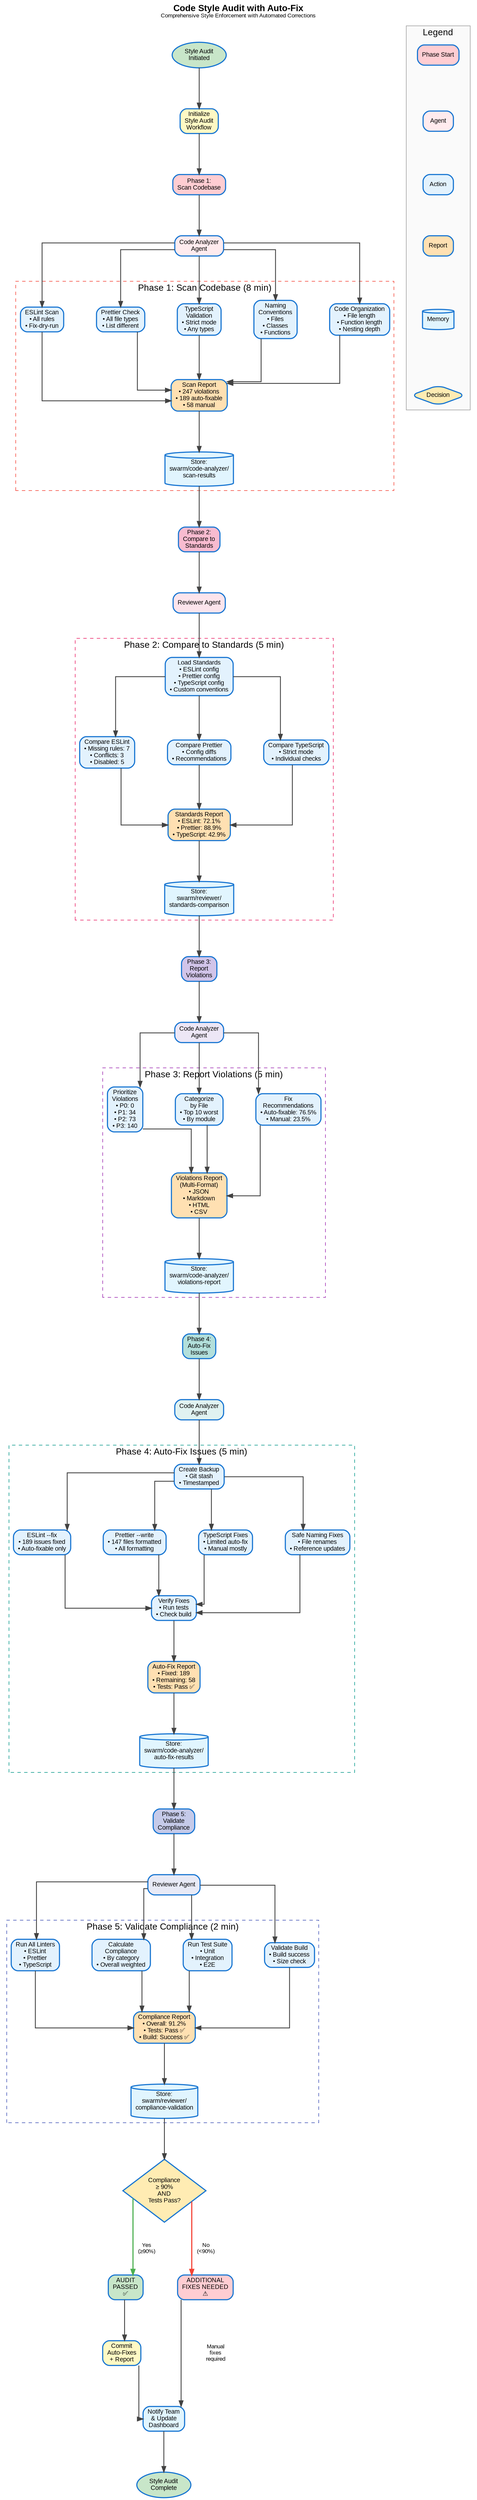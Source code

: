 digraph StyleAudit {
  // Graph styling
  graph [rankdir=TB, fontname="Arial", fontsize=12, splines=ortho, nodesep=0.8, ranksep=1.0];
  node [shape=box, style="rounded,filled", fontname="Arial", fontsize=11, fillcolor="#E3F2FD", color="#1976D2", penwidth=2];
  edge [fontname="Arial", fontsize=10, color="#424242", penwidth=1.5];

  // Title
  label=<<B>Code Style Audit with Auto-Fix</B><BR/><FONT POINT-SIZE="10">Comprehensive Style Enforcement with Automated Corrections</FONT>>;
  labelloc=t;
  fontsize=16;

  // Main workflow nodes
  start [label="Style Audit\nInitiated", shape=ellipse, fillcolor="#C8E6C9"];
  init [label="Initialize\nStyle Audit\nWorkflow", fillcolor="#FFF9C4"];

  // Phase 1: Scan Codebase
  phase1_start [label="Phase 1:\nScan Codebase", fillcolor="#FFCDD2", style="rounded,filled,bold"];
  code_analyzer1 [label="Code Analyzer\nAgent", fillcolor="#FFEBEE"];

  eslint_scan [label="ESLint Scan\n• All rules\n• Fix-dry-run"];
  prettier_scan [label="Prettier Check\n• All file types\n• List different"];
  typescript_scan [label="TypeScript\nValidation\n• Strict mode\n• Any types"];
  naming_scan [label="Naming\nConventions\n• Files\n• Classes\n• Functions"];
  organization_scan [label="Code Organization\n• File length\n• Function length\n• Nesting depth"];

  scan_report [label="Scan Report\n• 247 violations\n• 189 auto-fixable\n• 58 manual", fillcolor="#FFE0B2"];
  scan_store [label="Store:\nswarm/code-analyzer/\nscan-results", shape=cylinder, fillcolor="#E1F5FE"];

  // Phase 2: Compare to Standards
  phase2_start [label="Phase 2:\nCompare to\nStandards", fillcolor="#F8BBD0", style="rounded,filled,bold"];
  reviewer1 [label="Reviewer Agent", fillcolor="#FCE4EC"];

  load_standards [label="Load Standards\n• ESLint config\n• Prettier config\n• TypeScript config\n• Custom conventions"];
  compare_eslint [label="Compare ESLint\n• Missing rules: 7\n• Conflicts: 3\n• Disabled: 5"];
  compare_prettier [label="Compare Prettier\n• Config diffs\n• Recommendations"];
  compare_typescript [label="Compare TypeScript\n• Strict mode\n• Individual checks"];

  standards_report [label="Standards Report\n• ESLint: 72.1%\n• Prettier: 88.9%\n• TypeScript: 42.9%", fillcolor="#FFE0B2"];
  standards_store [label="Store:\nswarm/reviewer/\nstandards-comparison", shape=cylinder, fillcolor="#E1F5FE"];

  // Phase 3: Report Violations
  phase3_start [label="Phase 3:\nReport\nViolations", fillcolor="#D1C4E9", style="rounded,filled,bold"];
  code_analyzer2 [label="Code Analyzer\nAgent", fillcolor="#EDE7F6"];

  prioritize [label="Prioritize\nViolations\n• P0: 0\n• P1: 34\n• P2: 73\n• P3: 140"];
  categorize [label="Categorize\nby File\n• Top 10 worst\n• By module"];
  fix_recommendations [label="Fix\nRecommendations\n• Auto-fixable: 76.5%\n• Manual: 23.5%"];

  violations_report [label="Violations Report\n(Multi-Format)\n• JSON\n• Markdown\n• HTML\n• CSV", fillcolor="#FFE0B2"];
  violations_store [label="Store:\nswarm/code-analyzer/\nviolations-report", shape=cylinder, fillcolor="#E1F5FE"];

  // Phase 4: Auto-Fix Issues
  phase4_start [label="Phase 4:\nAuto-Fix\nIssues", fillcolor="#B2DFDB", style="rounded,filled,bold"];
  code_analyzer3 [label="Code Analyzer\nAgent", fillcolor="#E0F2F1"];

  backup [label="Create Backup\n• Git stash\n• Timestamped"];
  eslint_fix [label="ESLint --fix\n• 189 issues fixed\n• Auto-fixable only"];
  prettier_fix [label="Prettier --write\n• 147 files formatted\n• All formatting"];
  typescript_fix [label="TypeScript Fixes\n• Limited auto-fix\n• Manual mostly"];
  naming_fix [label="Safe Naming Fixes\n• File renames\n• Reference updates"];
  verify [label="Verify Fixes\n• Run tests\n• Check build"];

  fix_report [label="Auto-Fix Report\n• Fixed: 189\n• Remaining: 58\n• Tests: Pass ✅", fillcolor="#FFE0B2"];
  fix_store [label="Store:\nswarm/code-analyzer/\nauto-fix-results", shape=cylinder, fillcolor="#E1F5FE"];

  // Phase 5: Validate Compliance
  phase5_start [label="Phase 5:\nValidate\nCompliance", fillcolor="#C5CAE9", style="rounded,filled,bold"];
  reviewer2 [label="Reviewer Agent", fillcolor="#E8EAF6"];

  run_linting [label="Run All Linters\n• ESLint\n• Prettier\n• TypeScript"];
  calculate_metrics [label="Calculate\nCompliance\n• By category\n• Overall weighted"];
  run_tests [label="Run Test Suite\n• Unit\n• Integration\n• E2E"];
  validate_build [label="Validate Build\n• Build success\n• Size check"];

  compliance_report [label="Compliance Report\n• Overall: 91.2%\n• Tests: Pass ✅\n• Build: Success ✅", fillcolor="#FFE0B2"];
  compliance_store [label="Store:\nswarm/reviewer/\ncompliance-validation", shape=cylinder, fillcolor="#E1F5FE"];

  // Decision
  decision [label="Compliance\n≥ 90%\nAND\nTests Pass?", shape=diamond, fillcolor="#FFECB3", style="filled"];

  approved [label="AUDIT\nPASSED\n✅", fillcolor="#C8E6C9", style="rounded,filled,bold"];
  rejected [label="ADDITIONAL\nFIXES NEEDED\n⚠️", fillcolor="#FFCDD2", style="rounded,filled,bold"];

  commit [label="Commit\nAuto-Fixes\n+ Report", fillcolor="#FFF9C4"];

  notify [label="Notify Team\n& Update\nDashboard", fillcolor="#E1F5FE"];

  end [label="Style Audit\nComplete", shape=ellipse, fillcolor="#C8E6C9"];

  // Main flow
  start -> init;
  init -> phase1_start;

  // Phase 1 flow
  phase1_start -> code_analyzer1;
  code_analyzer1 -> eslint_scan;
  code_analyzer1 -> prettier_scan;
  code_analyzer1 -> typescript_scan;
  code_analyzer1 -> naming_scan;
  code_analyzer1 -> organization_scan;

  eslint_scan -> scan_report;
  prettier_scan -> scan_report;
  typescript_scan -> scan_report;
  naming_scan -> scan_report;
  organization_scan -> scan_report;

  scan_report -> scan_store;
  scan_store -> phase2_start;

  // Phase 2 flow
  phase2_start -> reviewer1;
  reviewer1 -> load_standards;
  load_standards -> compare_eslint;
  load_standards -> compare_prettier;
  load_standards -> compare_typescript;

  compare_eslint -> standards_report;
  compare_prettier -> standards_report;
  compare_typescript -> standards_report;

  standards_report -> standards_store;
  standards_store -> phase3_start;

  // Phase 3 flow
  phase3_start -> code_analyzer2;
  code_analyzer2 -> prioritize;
  code_analyzer2 -> categorize;
  code_analyzer2 -> fix_recommendations;

  prioritize -> violations_report;
  categorize -> violations_report;
  fix_recommendations -> violations_report;

  violations_report -> violations_store;
  violations_store -> phase4_start;

  // Phase 4 flow
  phase4_start -> code_analyzer3;
  code_analyzer3 -> backup;
  backup -> eslint_fix;
  backup -> prettier_fix;
  backup -> typescript_fix;
  backup -> naming_fix;

  eslint_fix -> verify;
  prettier_fix -> verify;
  typescript_fix -> verify;
  naming_fix -> verify;

  verify -> fix_report;
  fix_report -> fix_store;
  fix_store -> phase5_start;

  // Phase 5 flow
  phase5_start -> reviewer2;
  reviewer2 -> run_linting;
  reviewer2 -> calculate_metrics;
  reviewer2 -> run_tests;
  reviewer2 -> validate_build;

  run_linting -> compliance_report;
  calculate_metrics -> compliance_report;
  run_tests -> compliance_report;
  validate_build -> compliance_report;

  compliance_report -> compliance_store;
  compliance_store -> decision;

  // Decision branches
  decision -> approved [label="Yes\n(≥90%)", color="#4CAF50", penwidth=2];
  decision -> rejected [label="No\n(<90%)", color="#F44336", penwidth=2];

  // Approved path
  approved -> commit;
  commit -> notify;

  // Rejected path
  rejected -> notify [label="Manual\nfixes\nrequired"];

  // Final step
  notify -> end;

  // Visual grouping with subgraphs
  subgraph cluster_phase1 {
    label="Phase 1: Scan Codebase (8 min)";
    style=dashed;
    color="#F44336";
    eslint_scan; prettier_scan; typescript_scan; naming_scan; organization_scan; scan_report; scan_store;
  }

  subgraph cluster_phase2 {
    label="Phase 2: Compare to Standards (5 min)";
    style=dashed;
    color="#E91E63";
    load_standards; compare_eslint; compare_prettier; compare_typescript; standards_report; standards_store;
  }

  subgraph cluster_phase3 {
    label="Phase 3: Report Violations (5 min)";
    style=dashed;
    color="#9C27B0";
    prioritize; categorize; fix_recommendations; violations_report; violations_store;
  }

  subgraph cluster_phase4 {
    label="Phase 4: Auto-Fix Issues (5 min)";
    style=dashed;
    color="#009688";
    backup; eslint_fix; prettier_fix; typescript_fix; naming_fix; verify; fix_report; fix_store;
  }

  subgraph cluster_phase5 {
    label="Phase 5: Validate Compliance (2 min)";
    style=dashed;
    color="#3F51B5";
    run_linting; calculate_metrics; run_tests; validate_build; compliance_report; compliance_store;
  }

  // Legend
  subgraph cluster_legend {
    label="Legend";
    style=filled;
    fillcolor="#FAFAFA";
    color="#9E9E9E";

    leg_phase [label="Phase Start", fillcolor="#FFCDD2", style="rounded,filled,bold"];
    leg_agent [label="Agent", fillcolor="#FFEBEE"];
    leg_action [label="Action", fillcolor="#E3F2FD"];
    leg_report [label="Report", fillcolor="#FFE0B2"];
    leg_memory [label="Memory", shape=cylinder, fillcolor="#E1F5FE"];
    leg_decision [label="Decision", shape=diamond, fillcolor="#FFECB3"];

    leg_phase -> leg_agent -> leg_action -> leg_report -> leg_memory -> leg_decision [style=invis];
  }
}
